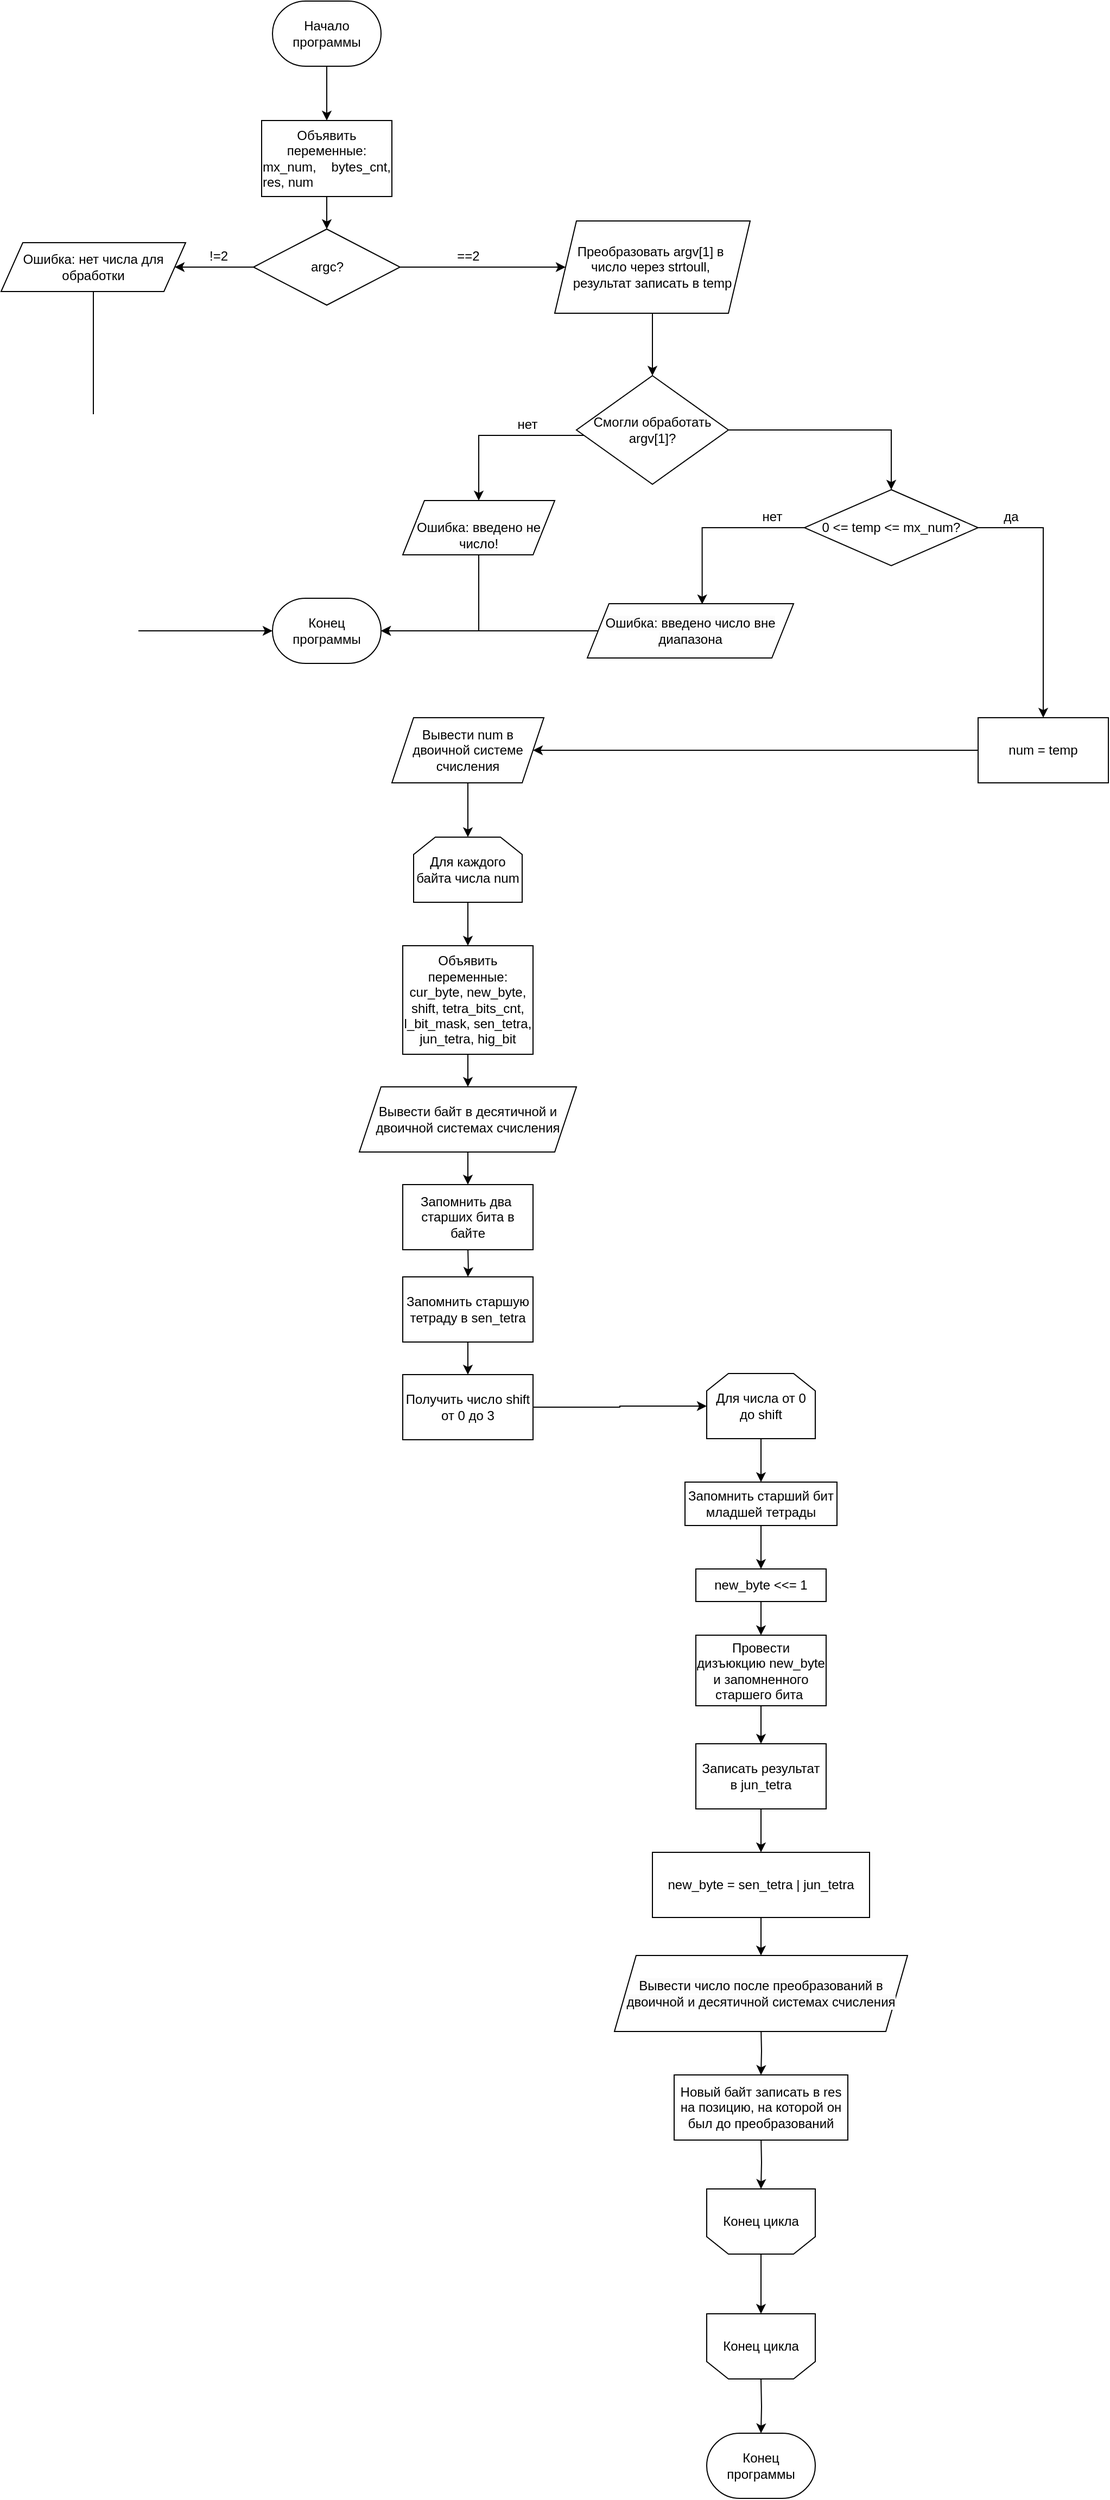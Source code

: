 <mxfile version="24.8.3">
  <diagram id="C5RBs43oDa-KdzZeNtuy" name="Page-1">
    <mxGraphModel dx="3340" dy="4228" grid="1" gridSize="10" guides="1" tooltips="1" connect="1" arrows="1" fold="1" page="1" pageScale="1" pageWidth="827" pageHeight="1169" math="0" shadow="0">
      <root>
        <mxCell id="WIyWlLk6GJQsqaUBKTNV-0" />
        <mxCell id="WIyWlLk6GJQsqaUBKTNV-1" parent="WIyWlLk6GJQsqaUBKTNV-0" />
        <mxCell id="_p0wcBqPmeT5nZm00x76-3" value="" style="edgeStyle=orthogonalEdgeStyle;rounded=0;orthogonalLoop=1;jettySize=auto;html=1;" edge="1" parent="WIyWlLk6GJQsqaUBKTNV-1" source="_p0wcBqPmeT5nZm00x76-0" target="_p0wcBqPmeT5nZm00x76-1">
          <mxGeometry relative="1" as="geometry" />
        </mxCell>
        <mxCell id="_p0wcBqPmeT5nZm00x76-0" value="Объявить переменные:&lt;div style=&quot;text-align: justify;&quot;&gt;mx_num, bytes_cnt, res, num&lt;/div&gt;" style="rounded=0;whiteSpace=wrap;html=1;" vertex="1" parent="WIyWlLk6GJQsqaUBKTNV-1">
          <mxGeometry x="310" y="-1070" width="120" height="70" as="geometry" />
        </mxCell>
        <mxCell id="_p0wcBqPmeT5nZm00x76-14" style="edgeStyle=orthogonalEdgeStyle;rounded=0;orthogonalLoop=1;jettySize=auto;html=1;entryX=0;entryY=0.5;entryDx=0;entryDy=0;" edge="1" parent="WIyWlLk6GJQsqaUBKTNV-1" source="_p0wcBqPmeT5nZm00x76-1" target="_p0wcBqPmeT5nZm00x76-12">
          <mxGeometry relative="1" as="geometry" />
        </mxCell>
        <mxCell id="_p0wcBqPmeT5nZm00x76-16" value="" style="edgeStyle=orthogonalEdgeStyle;rounded=0;orthogonalLoop=1;jettySize=auto;html=1;entryX=1;entryY=0.5;entryDx=0;entryDy=0;" edge="1" parent="WIyWlLk6GJQsqaUBKTNV-1" source="_p0wcBqPmeT5nZm00x76-1" target="_p0wcBqPmeT5nZm00x76-41">
          <mxGeometry relative="1" as="geometry">
            <mxPoint x="205" y="-935" as="targetPoint" />
          </mxGeometry>
        </mxCell>
        <mxCell id="_p0wcBqPmeT5nZm00x76-1" value="argc?" style="rhombus;whiteSpace=wrap;html=1;" vertex="1" parent="WIyWlLk6GJQsqaUBKTNV-1">
          <mxGeometry x="302.5" y="-970" width="135" height="70" as="geometry" />
        </mxCell>
        <mxCell id="_p0wcBqPmeT5nZm00x76-7" value="==2" style="text;html=1;align=center;verticalAlign=middle;resizable=0;points=[];autosize=1;strokeColor=none;fillColor=none;" vertex="1" parent="WIyWlLk6GJQsqaUBKTNV-1">
          <mxGeometry x="480" y="-960" width="40" height="30" as="geometry" />
        </mxCell>
        <mxCell id="_p0wcBqPmeT5nZm00x76-18" value="" style="edgeStyle=orthogonalEdgeStyle;rounded=0;orthogonalLoop=1;jettySize=auto;html=1;" edge="1" parent="WIyWlLk6GJQsqaUBKTNV-1" source="_p0wcBqPmeT5nZm00x76-12" target="_p0wcBqPmeT5nZm00x76-17">
          <mxGeometry relative="1" as="geometry" />
        </mxCell>
        <mxCell id="_p0wcBqPmeT5nZm00x76-12" value="Преобразовать argv[1] в&amp;nbsp;&lt;div&gt;число через strtoull,&amp;nbsp;&lt;/div&gt;&lt;div&gt;результат записать в temp&lt;/div&gt;" style="shape=parallelogram;perimeter=parallelogramPerimeter;whiteSpace=wrap;html=1;fixedSize=1;" vertex="1" parent="WIyWlLk6GJQsqaUBKTNV-1">
          <mxGeometry x="580" y="-977.5" width="180" height="85" as="geometry" />
        </mxCell>
        <mxCell id="_p0wcBqPmeT5nZm00x76-20" value="" style="edgeStyle=orthogonalEdgeStyle;rounded=0;orthogonalLoop=1;jettySize=auto;html=1;entryX=0.5;entryY=0;entryDx=0;entryDy=0;" edge="1" parent="WIyWlLk6GJQsqaUBKTNV-1" source="_p0wcBqPmeT5nZm00x76-17" target="_p0wcBqPmeT5nZm00x76-27">
          <mxGeometry relative="1" as="geometry">
            <mxPoint x="430" y="-730" as="targetPoint" />
            <Array as="points">
              <mxPoint x="510" y="-780" />
            </Array>
          </mxGeometry>
        </mxCell>
        <mxCell id="_p0wcBqPmeT5nZm00x76-29" value="" style="edgeStyle=orthogonalEdgeStyle;rounded=0;orthogonalLoop=1;jettySize=auto;html=1;entryX=0.5;entryY=0;entryDx=0;entryDy=0;exitX=1;exitY=0.5;exitDx=0;exitDy=0;" edge="1" parent="WIyWlLk6GJQsqaUBKTNV-1" source="_p0wcBqPmeT5nZm00x76-17" target="_p0wcBqPmeT5nZm00x76-28">
          <mxGeometry relative="1" as="geometry">
            <mxPoint x="770" y="-780" as="sourcePoint" />
            <mxPoint x="900" y="-730.5" as="targetPoint" />
          </mxGeometry>
        </mxCell>
        <mxCell id="_p0wcBqPmeT5nZm00x76-17" value="Смогли обработать argv[1]?" style="rhombus;whiteSpace=wrap;html=1;" vertex="1" parent="WIyWlLk6GJQsqaUBKTNV-1">
          <mxGeometry x="600" y="-835" width="140" height="100" as="geometry" />
        </mxCell>
        <mxCell id="_p0wcBqPmeT5nZm00x76-27" value="&lt;br&gt;&lt;span style=&quot;color: rgb(0, 0, 0); font-family: Helvetica; font-size: 12px; font-style: normal; font-variant-ligatures: normal; font-variant-caps: normal; font-weight: 400; letter-spacing: normal; orphans: 2; text-align: center; text-indent: 0px; text-transform: none; widows: 2; word-spacing: 0px; -webkit-text-stroke-width: 0px; white-space: normal; background-color: rgb(251, 251, 251); text-decoration-thickness: initial; text-decoration-style: initial; text-decoration-color: initial; display: inline !important; float: none;&quot;&gt;&lt;br&gt;&lt;/span&gt;&lt;div&gt;&lt;span style=&quot;color: rgb(0, 0, 0); font-family: Helvetica; font-size: 12px; font-style: normal; font-variant-ligatures: normal; font-variant-caps: normal; font-weight: 400; letter-spacing: normal; orphans: 2; text-align: center; text-indent: 0px; text-transform: none; widows: 2; word-spacing: 0px; -webkit-text-stroke-width: 0px; white-space: normal; background-color: rgb(251, 251, 251); text-decoration-thickness: initial; text-decoration-style: initial; text-decoration-color: initial; display: inline !important; float: none;&quot;&gt;Ошибка: введено не число!&lt;/span&gt;&lt;br&gt;&lt;br&gt;&lt;/div&gt;" style="shape=parallelogram;perimeter=parallelogramPerimeter;whiteSpace=wrap;html=1;fixedSize=1;" vertex="1" parent="WIyWlLk6GJQsqaUBKTNV-1">
          <mxGeometry x="440" y="-720" width="140" height="50" as="geometry" />
        </mxCell>
        <mxCell id="_p0wcBqPmeT5nZm00x76-35" style="edgeStyle=orthogonalEdgeStyle;rounded=0;orthogonalLoop=1;jettySize=auto;html=1;entryX=0.557;entryY=0.011;entryDx=0;entryDy=0;entryPerimeter=0;" edge="1" parent="WIyWlLk6GJQsqaUBKTNV-1" source="_p0wcBqPmeT5nZm00x76-28" target="_p0wcBqPmeT5nZm00x76-38">
          <mxGeometry relative="1" as="geometry">
            <mxPoint x="680" y="-630" as="targetPoint" />
          </mxGeometry>
        </mxCell>
        <mxCell id="_p0wcBqPmeT5nZm00x76-59" style="edgeStyle=orthogonalEdgeStyle;rounded=0;orthogonalLoop=1;jettySize=auto;html=1;entryX=0.5;entryY=0;entryDx=0;entryDy=0;" edge="1" parent="WIyWlLk6GJQsqaUBKTNV-1" source="_p0wcBqPmeT5nZm00x76-28" target="_p0wcBqPmeT5nZm00x76-58">
          <mxGeometry relative="1" as="geometry">
            <Array as="points">
              <mxPoint x="1030" y="-695" />
            </Array>
          </mxGeometry>
        </mxCell>
        <mxCell id="_p0wcBqPmeT5nZm00x76-28" value="0 &amp;lt;= temp &amp;lt;= mx_num?" style="rhombus;whiteSpace=wrap;html=1;" vertex="1" parent="WIyWlLk6GJQsqaUBKTNV-1">
          <mxGeometry x="810" y="-730" width="160" height="70" as="geometry" />
        </mxCell>
        <mxCell id="_p0wcBqPmeT5nZm00x76-32" value="нет" style="text;html=1;align=center;verticalAlign=middle;whiteSpace=wrap;rounded=0;" vertex="1" parent="WIyWlLk6GJQsqaUBKTNV-1">
          <mxGeometry x="525" y="-805" width="60" height="30" as="geometry" />
        </mxCell>
        <mxCell id="_p0wcBqPmeT5nZm00x76-33" value="!=2" style="text;html=1;align=center;verticalAlign=middle;resizable=0;points=[];autosize=1;strokeColor=none;fillColor=none;" vertex="1" parent="WIyWlLk6GJQsqaUBKTNV-1">
          <mxGeometry x="250" y="-960" width="40" height="30" as="geometry" />
        </mxCell>
        <mxCell id="_p0wcBqPmeT5nZm00x76-48" style="edgeStyle=orthogonalEdgeStyle;rounded=0;orthogonalLoop=1;jettySize=auto;html=1;entryX=1;entryY=0.5;entryDx=0;entryDy=0;entryPerimeter=0;" edge="1" parent="WIyWlLk6GJQsqaUBKTNV-1" source="_p0wcBqPmeT5nZm00x76-38" target="_p0wcBqPmeT5nZm00x76-45">
          <mxGeometry relative="1" as="geometry">
            <mxPoint x="420" y="-605" as="targetPoint" />
            <Array as="points" />
          </mxGeometry>
        </mxCell>
        <mxCell id="_p0wcBqPmeT5nZm00x76-38" value="&lt;div&gt;&lt;span style=&quot;color: rgb(0, 0, 0); font-family: Helvetica; font-size: 12px; font-style: normal; font-variant-ligatures: normal; font-variant-caps: normal; font-weight: 400; letter-spacing: normal; orphans: 2; text-align: center; text-indent: 0px; text-transform: none; widows: 2; word-spacing: 0px; -webkit-text-stroke-width: 0px; white-space: normal; background-color: rgb(251, 251, 251); text-decoration-thickness: initial; text-decoration-style: initial; text-decoration-color: initial; display: inline !important; float: none;&quot;&gt;Ошибка: введено число вне диапазона&lt;/span&gt;&lt;br&gt;&lt;/div&gt;" style="shape=parallelogram;perimeter=parallelogramPerimeter;whiteSpace=wrap;html=1;fixedSize=1;" vertex="1" parent="WIyWlLk6GJQsqaUBKTNV-1">
          <mxGeometry x="610" y="-625" width="190" height="50" as="geometry" />
        </mxCell>
        <mxCell id="_p0wcBqPmeT5nZm00x76-41" value="Ошибка: нет числа для обработки" style="shape=parallelogram;perimeter=parallelogramPerimeter;whiteSpace=wrap;html=1;fixedSize=1;" vertex="1" parent="WIyWlLk6GJQsqaUBKTNV-1">
          <mxGeometry x="70" y="-957.5" width="170" height="45" as="geometry" />
        </mxCell>
        <mxCell id="_p0wcBqPmeT5nZm00x76-44" value="" style="edgeStyle=orthogonalEdgeStyle;rounded=0;orthogonalLoop=1;jettySize=auto;html=1;" edge="1" parent="WIyWlLk6GJQsqaUBKTNV-1" source="_p0wcBqPmeT5nZm00x76-43" target="_p0wcBqPmeT5nZm00x76-0">
          <mxGeometry relative="1" as="geometry" />
        </mxCell>
        <mxCell id="_p0wcBqPmeT5nZm00x76-43" value="Начало программы" style="strokeWidth=1;html=1;shape=mxgraph.flowchart.terminator;whiteSpace=wrap;" vertex="1" parent="WIyWlLk6GJQsqaUBKTNV-1">
          <mxGeometry x="320" y="-1180" width="100" height="60" as="geometry" />
        </mxCell>
        <mxCell id="_p0wcBqPmeT5nZm00x76-45" value="Конец программы" style="strokeWidth=1;html=1;shape=mxgraph.flowchart.terminator;whiteSpace=wrap;" vertex="1" parent="WIyWlLk6GJQsqaUBKTNV-1">
          <mxGeometry x="320" y="-630" width="100" height="60" as="geometry" />
        </mxCell>
        <mxCell id="_p0wcBqPmeT5nZm00x76-46" style="edgeStyle=orthogonalEdgeStyle;rounded=0;orthogonalLoop=1;jettySize=auto;html=1;entryX=0;entryY=0.5;entryDx=0;entryDy=0;entryPerimeter=0;exitX=0.5;exitY=1;exitDx=0;exitDy=0;" edge="1" parent="WIyWlLk6GJQsqaUBKTNV-1" source="_p0wcBqPmeT5nZm00x76-41" target="_p0wcBqPmeT5nZm00x76-45">
          <mxGeometry relative="1" as="geometry">
            <Array as="points">
              <mxPoint x="155" y="-600" />
            </Array>
          </mxGeometry>
        </mxCell>
        <mxCell id="_p0wcBqPmeT5nZm00x76-47" style="edgeStyle=orthogonalEdgeStyle;rounded=0;orthogonalLoop=1;jettySize=auto;html=1;entryX=1;entryY=0.5;entryDx=0;entryDy=0;entryPerimeter=0;" edge="1" parent="WIyWlLk6GJQsqaUBKTNV-1" source="_p0wcBqPmeT5nZm00x76-27" target="_p0wcBqPmeT5nZm00x76-45">
          <mxGeometry relative="1" as="geometry">
            <Array as="points">
              <mxPoint x="510" y="-600" />
            </Array>
          </mxGeometry>
        </mxCell>
        <mxCell id="_p0wcBqPmeT5nZm00x76-49" value="нет" style="text;html=1;align=center;verticalAlign=middle;resizable=0;points=[];autosize=1;strokeColor=none;fillColor=none;" vertex="1" parent="WIyWlLk6GJQsqaUBKTNV-1">
          <mxGeometry x="760" y="-720" width="40" height="30" as="geometry" />
        </mxCell>
        <mxCell id="_p0wcBqPmeT5nZm00x76-62" value="" style="edgeStyle=orthogonalEdgeStyle;rounded=0;orthogonalLoop=1;jettySize=auto;html=1;" edge="1" parent="WIyWlLk6GJQsqaUBKTNV-1" source="_p0wcBqPmeT5nZm00x76-50" target="_p0wcBqPmeT5nZm00x76-61">
          <mxGeometry relative="1" as="geometry" />
        </mxCell>
        <mxCell id="_p0wcBqPmeT5nZm00x76-50" value="Вывести num в двоичной системе счисления" style="shape=parallelogram;perimeter=parallelogramPerimeter;whiteSpace=wrap;html=1;fixedSize=1;" vertex="1" parent="WIyWlLk6GJQsqaUBKTNV-1">
          <mxGeometry x="430" y="-520" width="140" height="60" as="geometry" />
        </mxCell>
        <mxCell id="_p0wcBqPmeT5nZm00x76-52" value="да" style="text;html=1;align=center;verticalAlign=middle;resizable=0;points=[];autosize=1;strokeColor=none;fillColor=none;" vertex="1" parent="WIyWlLk6GJQsqaUBKTNV-1">
          <mxGeometry x="980" y="-720" width="40" height="30" as="geometry" />
        </mxCell>
        <mxCell id="_p0wcBqPmeT5nZm00x76-60" style="edgeStyle=orthogonalEdgeStyle;rounded=0;orthogonalLoop=1;jettySize=auto;html=1;exitX=0;exitY=0.5;exitDx=0;exitDy=0;entryX=1;entryY=0.5;entryDx=0;entryDy=0;" edge="1" parent="WIyWlLk6GJQsqaUBKTNV-1" source="_p0wcBqPmeT5nZm00x76-58" target="_p0wcBqPmeT5nZm00x76-50">
          <mxGeometry relative="1" as="geometry" />
        </mxCell>
        <mxCell id="_p0wcBqPmeT5nZm00x76-58" value="num = temp" style="rounded=0;whiteSpace=wrap;html=1;" vertex="1" parent="WIyWlLk6GJQsqaUBKTNV-1">
          <mxGeometry x="970" y="-520" width="120" height="60" as="geometry" />
        </mxCell>
        <mxCell id="_p0wcBqPmeT5nZm00x76-64" value="" style="edgeStyle=orthogonalEdgeStyle;rounded=0;orthogonalLoop=1;jettySize=auto;html=1;" edge="1" parent="WIyWlLk6GJQsqaUBKTNV-1" source="_p0wcBqPmeT5nZm00x76-61" target="_p0wcBqPmeT5nZm00x76-63">
          <mxGeometry relative="1" as="geometry" />
        </mxCell>
        <mxCell id="_p0wcBqPmeT5nZm00x76-61" value="Для каждого байта числа num" style="shape=loopLimit;whiteSpace=wrap;html=1;" vertex="1" parent="WIyWlLk6GJQsqaUBKTNV-1">
          <mxGeometry x="450" y="-410" width="100" height="60" as="geometry" />
        </mxCell>
        <mxCell id="_p0wcBqPmeT5nZm00x76-99" value="" style="edgeStyle=orthogonalEdgeStyle;rounded=0;orthogonalLoop=1;jettySize=auto;html=1;" edge="1" parent="WIyWlLk6GJQsqaUBKTNV-1" source="_p0wcBqPmeT5nZm00x76-63" target="_p0wcBqPmeT5nZm00x76-96">
          <mxGeometry relative="1" as="geometry" />
        </mxCell>
        <mxCell id="_p0wcBqPmeT5nZm00x76-63" value="Объявить переменные: cur_byte, new_byte, shift, tetra_bits_cnt, l_bit_mask, sen_tetra, jun_tetra, hig_bit" style="whiteSpace=wrap;html=1;" vertex="1" parent="WIyWlLk6GJQsqaUBKTNV-1">
          <mxGeometry x="440" y="-310" width="120" height="100" as="geometry" />
        </mxCell>
        <mxCell id="_p0wcBqPmeT5nZm00x76-83" value="" style="edgeStyle=orthogonalEdgeStyle;rounded=0;orthogonalLoop=1;jettySize=auto;html=1;" edge="1" parent="WIyWlLk6GJQsqaUBKTNV-1" target="_p0wcBqPmeT5nZm00x76-81">
          <mxGeometry relative="1" as="geometry">
            <mxPoint x="499.941" y="-35" as="sourcePoint" />
          </mxGeometry>
        </mxCell>
        <mxCell id="_p0wcBqPmeT5nZm00x76-67" value="Запомнить два&amp;nbsp; старших бита в байте" style="rounded=0;whiteSpace=wrap;html=1;" vertex="1" parent="WIyWlLk6GJQsqaUBKTNV-1">
          <mxGeometry x="440.0" y="-90" width="120" height="60" as="geometry" />
        </mxCell>
        <mxCell id="_p0wcBqPmeT5nZm00x76-71" style="edgeStyle=orthogonalEdgeStyle;rounded=0;orthogonalLoop=1;jettySize=auto;html=1;" edge="1" parent="WIyWlLk6GJQsqaUBKTNV-1" source="_p0wcBqPmeT5nZm00x76-68" target="_p0wcBqPmeT5nZm00x76-70">
          <mxGeometry relative="1" as="geometry" />
        </mxCell>
        <mxCell id="_p0wcBqPmeT5nZm00x76-68" value="Получить число shift от 0 до 3" style="whiteSpace=wrap;html=1;rounded=0;" vertex="1" parent="WIyWlLk6GJQsqaUBKTNV-1">
          <mxGeometry x="440.0" y="85" width="120" height="60" as="geometry" />
        </mxCell>
        <mxCell id="_p0wcBqPmeT5nZm00x76-73" value="" style="edgeStyle=orthogonalEdgeStyle;rounded=0;orthogonalLoop=1;jettySize=auto;html=1;" edge="1" parent="WIyWlLk6GJQsqaUBKTNV-1" source="_p0wcBqPmeT5nZm00x76-70" target="_p0wcBqPmeT5nZm00x76-72">
          <mxGeometry relative="1" as="geometry" />
        </mxCell>
        <mxCell id="_p0wcBqPmeT5nZm00x76-70" value="Для числа от 0 до shift" style="shape=loopLimit;whiteSpace=wrap;html=1;" vertex="1" parent="WIyWlLk6GJQsqaUBKTNV-1">
          <mxGeometry x="720" y="84" width="100" height="60" as="geometry" />
        </mxCell>
        <mxCell id="_p0wcBqPmeT5nZm00x76-76" value="" style="edgeStyle=orthogonalEdgeStyle;rounded=0;orthogonalLoop=1;jettySize=auto;html=1;" edge="1" parent="WIyWlLk6GJQsqaUBKTNV-1" source="_p0wcBqPmeT5nZm00x76-72" target="_p0wcBqPmeT5nZm00x76-75">
          <mxGeometry relative="1" as="geometry" />
        </mxCell>
        <mxCell id="_p0wcBqPmeT5nZm00x76-72" value="&lt;p class=&quot;MsoNormal&quot;&gt;Запомнить старший бит младшей тетрады&lt;/p&gt;" style="whiteSpace=wrap;html=1;" vertex="1" parent="WIyWlLk6GJQsqaUBKTNV-1">
          <mxGeometry x="700" y="184" width="140" height="40" as="geometry" />
        </mxCell>
        <mxCell id="_p0wcBqPmeT5nZm00x76-78" value="" style="edgeStyle=orthogonalEdgeStyle;rounded=0;orthogonalLoop=1;jettySize=auto;html=1;" edge="1" parent="WIyWlLk6GJQsqaUBKTNV-1" source="_p0wcBqPmeT5nZm00x76-75" target="_p0wcBqPmeT5nZm00x76-77">
          <mxGeometry relative="1" as="geometry" />
        </mxCell>
        <mxCell id="_p0wcBqPmeT5nZm00x76-75" value="new_byte &amp;lt;&amp;lt;= 1" style="whiteSpace=wrap;html=1;" vertex="1" parent="WIyWlLk6GJQsqaUBKTNV-1">
          <mxGeometry x="710" y="264" width="120" height="30" as="geometry" />
        </mxCell>
        <mxCell id="_p0wcBqPmeT5nZm00x76-80" value="" style="edgeStyle=orthogonalEdgeStyle;rounded=0;orthogonalLoop=1;jettySize=auto;html=1;" edge="1" parent="WIyWlLk6GJQsqaUBKTNV-1" source="_p0wcBqPmeT5nZm00x76-77" target="_p0wcBqPmeT5nZm00x76-79">
          <mxGeometry relative="1" as="geometry" />
        </mxCell>
        <mxCell id="_p0wcBqPmeT5nZm00x76-77" value="Провести дизъюкцию new_byte и запомненного старшего бита&amp;nbsp;" style="whiteSpace=wrap;html=1;" vertex="1" parent="WIyWlLk6GJQsqaUBKTNV-1">
          <mxGeometry x="710" y="325" width="120" height="65" as="geometry" />
        </mxCell>
        <mxCell id="_p0wcBqPmeT5nZm00x76-85" value="" style="edgeStyle=orthogonalEdgeStyle;rounded=0;orthogonalLoop=1;jettySize=auto;html=1;" edge="1" parent="WIyWlLk6GJQsqaUBKTNV-1" source="_p0wcBqPmeT5nZm00x76-79" target="_p0wcBqPmeT5nZm00x76-84">
          <mxGeometry relative="1" as="geometry" />
        </mxCell>
        <mxCell id="_p0wcBqPmeT5nZm00x76-79" value="Записать результат в jun_tetra" style="whiteSpace=wrap;html=1;" vertex="1" parent="WIyWlLk6GJQsqaUBKTNV-1">
          <mxGeometry x="710" y="425" width="120" height="60" as="geometry" />
        </mxCell>
        <mxCell id="_p0wcBqPmeT5nZm00x76-82" value="" style="edgeStyle=orthogonalEdgeStyle;rounded=0;orthogonalLoop=1;jettySize=auto;html=1;" edge="1" parent="WIyWlLk6GJQsqaUBKTNV-1" source="_p0wcBqPmeT5nZm00x76-81" target="_p0wcBqPmeT5nZm00x76-68">
          <mxGeometry relative="1" as="geometry" />
        </mxCell>
        <mxCell id="_p0wcBqPmeT5nZm00x76-81" value="Запомнить старшую тетраду в sen_tetra" style="rounded=0;whiteSpace=wrap;html=1;" vertex="1" parent="WIyWlLk6GJQsqaUBKTNV-1">
          <mxGeometry x="440" y="-5" width="120" height="60" as="geometry" />
        </mxCell>
        <mxCell id="_p0wcBqPmeT5nZm00x76-87" value="" style="edgeStyle=orthogonalEdgeStyle;rounded=0;orthogonalLoop=1;jettySize=auto;html=1;entryX=0.5;entryY=0;entryDx=0;entryDy=0;" edge="1" parent="WIyWlLk6GJQsqaUBKTNV-1" source="_p0wcBqPmeT5nZm00x76-84" target="_p0wcBqPmeT5nZm00x76-103">
          <mxGeometry relative="1" as="geometry">
            <mxPoint x="770" y="625" as="targetPoint" />
          </mxGeometry>
        </mxCell>
        <mxCell id="_p0wcBqPmeT5nZm00x76-84" value="new_byte = sen_tetra | jun_tetra" style="whiteSpace=wrap;html=1;" vertex="1" parent="WIyWlLk6GJQsqaUBKTNV-1">
          <mxGeometry x="670" y="525" width="200" height="60" as="geometry" />
        </mxCell>
        <mxCell id="_p0wcBqPmeT5nZm00x76-89" value="" style="edgeStyle=orthogonalEdgeStyle;rounded=0;orthogonalLoop=1;jettySize=auto;html=1;entryX=0.5;entryY=0;entryDx=0;entryDy=0;entryPerimeter=0;" edge="1" parent="WIyWlLk6GJQsqaUBKTNV-1" target="_p0wcBqPmeT5nZm00x76-105">
          <mxGeometry relative="1" as="geometry">
            <mxPoint x="770" y="685" as="sourcePoint" />
            <mxPoint x="770.059" y="725" as="targetPoint" />
          </mxGeometry>
        </mxCell>
        <mxCell id="_p0wcBqPmeT5nZm00x76-91" value="" style="edgeStyle=orthogonalEdgeStyle;rounded=0;orthogonalLoop=1;jettySize=auto;html=1;" edge="1" parent="WIyWlLk6GJQsqaUBKTNV-1" target="_p0wcBqPmeT5nZm00x76-90">
          <mxGeometry relative="1" as="geometry">
            <mxPoint x="770" y="785" as="sourcePoint" />
          </mxGeometry>
        </mxCell>
        <mxCell id="_p0wcBqPmeT5nZm00x76-93" value="" style="edgeStyle=orthogonalEdgeStyle;rounded=0;orthogonalLoop=1;jettySize=auto;html=1;entryX=0.5;entryY=0;entryDx=0;entryDy=0;" edge="1" parent="WIyWlLk6GJQsqaUBKTNV-1" source="_p0wcBqPmeT5nZm00x76-90">
          <mxGeometry relative="1" as="geometry">
            <mxPoint x="770" y="950" as="targetPoint" />
          </mxGeometry>
        </mxCell>
        <mxCell id="_p0wcBqPmeT5nZm00x76-90" value="Конец цикла" style="shape=loopLimit;whiteSpace=wrap;html=1;direction=west;" vertex="1" parent="WIyWlLk6GJQsqaUBKTNV-1">
          <mxGeometry x="720" y="835" width="100" height="60" as="geometry" />
        </mxCell>
        <mxCell id="_p0wcBqPmeT5nZm00x76-101" value="" style="edgeStyle=orthogonalEdgeStyle;rounded=0;orthogonalLoop=1;jettySize=auto;html=1;exitX=0.5;exitY=1;exitDx=0;exitDy=0;" edge="1" parent="WIyWlLk6GJQsqaUBKTNV-1" target="_p0wcBqPmeT5nZm00x76-100">
          <mxGeometry relative="1" as="geometry">
            <mxPoint x="770" y="1010" as="sourcePoint" />
          </mxGeometry>
        </mxCell>
        <mxCell id="_p0wcBqPmeT5nZm00x76-98" style="edgeStyle=orthogonalEdgeStyle;rounded=0;orthogonalLoop=1;jettySize=auto;html=1;exitX=0.5;exitY=1;exitDx=0;exitDy=0;entryX=0.5;entryY=0;entryDx=0;entryDy=0;" edge="1" parent="WIyWlLk6GJQsqaUBKTNV-1" source="_p0wcBqPmeT5nZm00x76-96" target="_p0wcBqPmeT5nZm00x76-67">
          <mxGeometry relative="1" as="geometry" />
        </mxCell>
        <mxCell id="_p0wcBqPmeT5nZm00x76-96" value="Вывести байт в десятичной и двоичной системах счисления" style="shape=parallelogram;perimeter=parallelogramPerimeter;whiteSpace=wrap;html=1;fixedSize=1;" vertex="1" parent="WIyWlLk6GJQsqaUBKTNV-1">
          <mxGeometry x="400" y="-180" width="200" height="60" as="geometry" />
        </mxCell>
        <mxCell id="_p0wcBqPmeT5nZm00x76-100" value="Конец программы" style="strokeWidth=1;html=1;shape=mxgraph.flowchart.terminator;whiteSpace=wrap;" vertex="1" parent="WIyWlLk6GJQsqaUBKTNV-1">
          <mxGeometry x="720" y="1060" width="100" height="60" as="geometry" />
        </mxCell>
        <mxCell id="_p0wcBqPmeT5nZm00x76-103" value="&lt;div&gt;&lt;span style=&quot;color: rgb(0, 0, 0); font-family: Helvetica; font-size: 12px; font-style: normal; font-variant-ligatures: normal; font-variant-caps: normal; font-weight: 400; letter-spacing: normal; orphans: 2; text-align: center; text-indent: 0px; text-transform: none; widows: 2; word-spacing: 0px; -webkit-text-stroke-width: 0px; white-space: normal; background-color: rgb(251, 251, 251); text-decoration-thickness: initial; text-decoration-style: initial; text-decoration-color: initial; display: inline !important; float: none;&quot;&gt;Вывести число после преобразований в двоичной и десятичной системах счисления&lt;/span&gt;&lt;br&gt;&lt;/div&gt;" style="shape=parallelogram;perimeter=parallelogramPerimeter;whiteSpace=wrap;html=1;fixedSize=1;" vertex="1" parent="WIyWlLk6GJQsqaUBKTNV-1">
          <mxGeometry x="635" y="620" width="270" height="70" as="geometry" />
        </mxCell>
        <mxCell id="_p0wcBqPmeT5nZm00x76-104" value="Конец цикла" style="shape=loopLimit;whiteSpace=wrap;html=1;direction=west;" vertex="1" parent="WIyWlLk6GJQsqaUBKTNV-1">
          <mxGeometry x="720" y="950" width="100" height="60" as="geometry" />
        </mxCell>
        <mxCell id="_p0wcBqPmeT5nZm00x76-105" value="Новый байт записать в res на позицию, на которой он был до преобразований" style="whiteSpace=wrap;html=1;" vertex="1" parent="WIyWlLk6GJQsqaUBKTNV-1">
          <mxGeometry x="690" y="730" width="160" height="60" as="geometry" />
        </mxCell>
      </root>
    </mxGraphModel>
  </diagram>
</mxfile>
